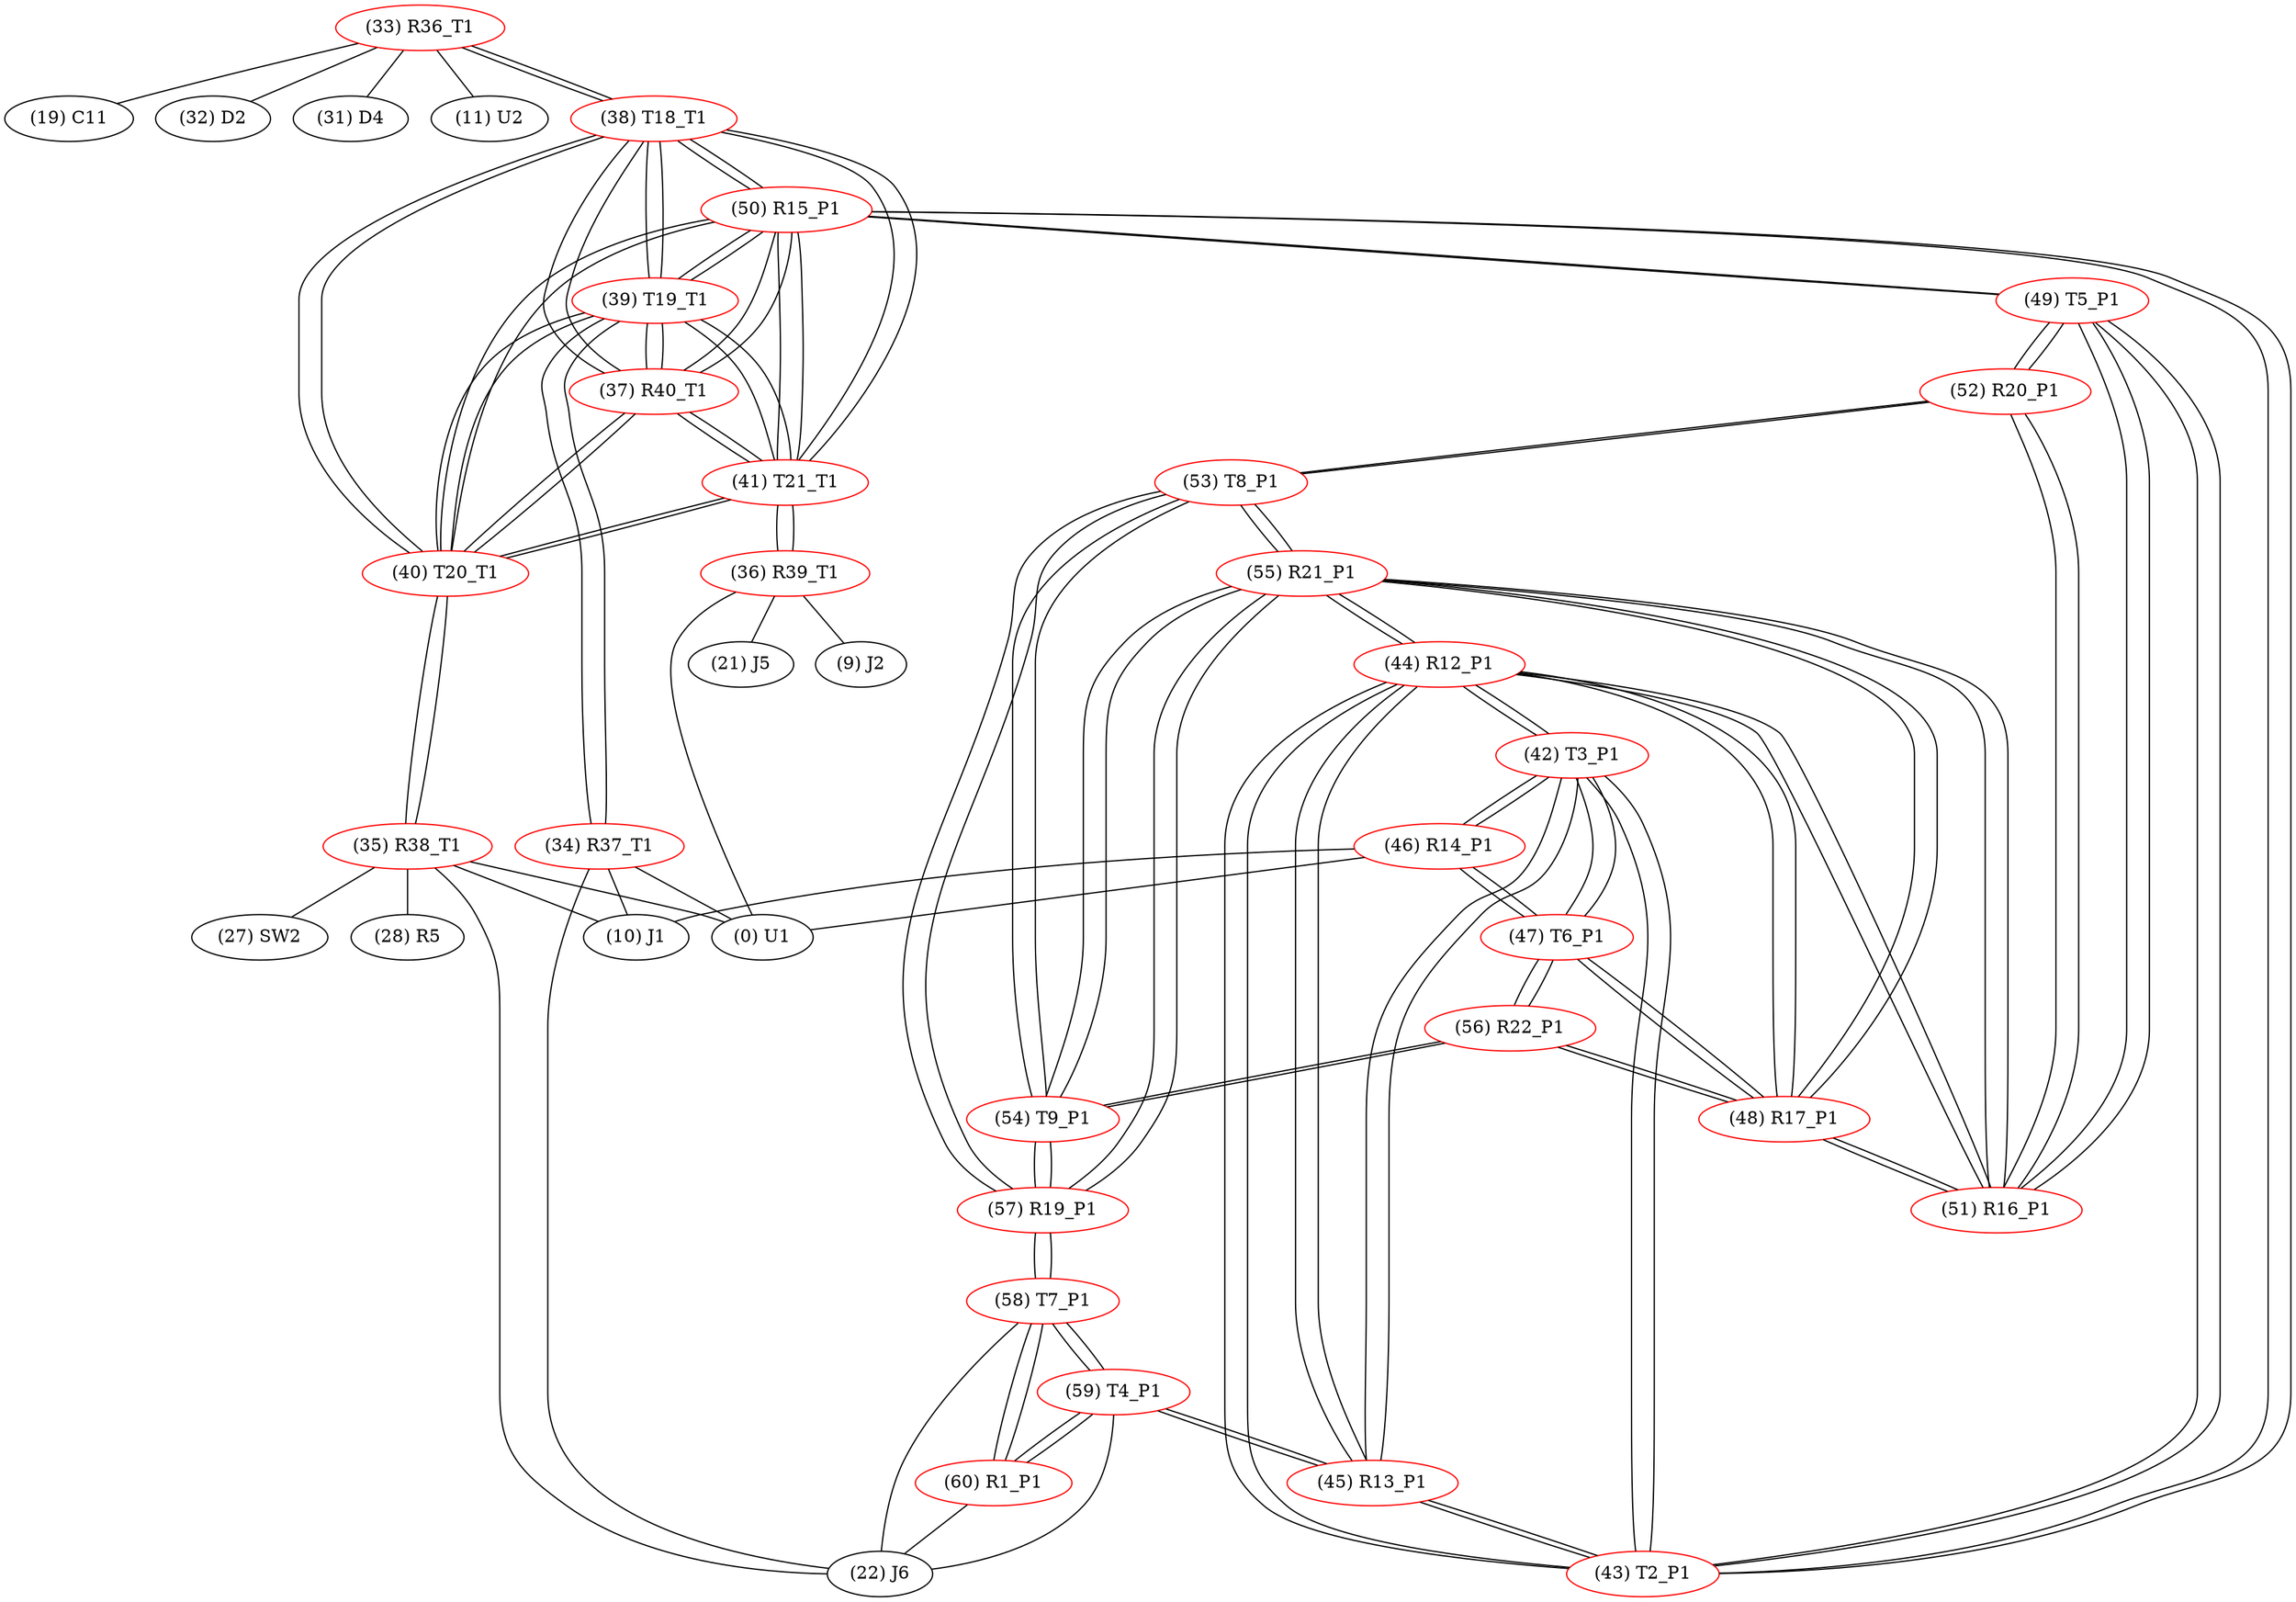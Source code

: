 graph {
	33 [label="(33) R36_T1" color=red]
	19 [label="(19) C11"]
	32 [label="(32) D2"]
	31 [label="(31) D4"]
	11 [label="(11) U2"]
	38 [label="(38) T18_T1"]
	34 [label="(34) R37_T1" color=red]
	0 [label="(0) U1"]
	22 [label="(22) J6"]
	10 [label="(10) J1"]
	39 [label="(39) T19_T1"]
	35 [label="(35) R38_T1" color=red]
	10 [label="(10) J1"]
	28 [label="(28) R5"]
	0 [label="(0) U1"]
	22 [label="(22) J6"]
	27 [label="(27) SW2"]
	40 [label="(40) T20_T1"]
	36 [label="(36) R39_T1" color=red]
	9 [label="(9) J2"]
	21 [label="(21) J5"]
	0 [label="(0) U1"]
	41 [label="(41) T21_T1"]
	37 [label="(37) R40_T1" color=red]
	50 [label="(50) R15_P1"]
	38 [label="(38) T18_T1"]
	41 [label="(41) T21_T1"]
	40 [label="(40) T20_T1"]
	39 [label="(39) T19_T1"]
	38 [label="(38) T18_T1" color=red]
	33 [label="(33) R36_T1"]
	50 [label="(50) R15_P1"]
	41 [label="(41) T21_T1"]
	40 [label="(40) T20_T1"]
	39 [label="(39) T19_T1"]
	37 [label="(37) R40_T1"]
	39 [label="(39) T19_T1" color=red]
	34 [label="(34) R37_T1"]
	50 [label="(50) R15_P1"]
	38 [label="(38) T18_T1"]
	41 [label="(41) T21_T1"]
	40 [label="(40) T20_T1"]
	37 [label="(37) R40_T1"]
	40 [label="(40) T20_T1" color=red]
	35 [label="(35) R38_T1"]
	50 [label="(50) R15_P1"]
	38 [label="(38) T18_T1"]
	41 [label="(41) T21_T1"]
	39 [label="(39) T19_T1"]
	37 [label="(37) R40_T1"]
	41 [label="(41) T21_T1" color=red]
	36 [label="(36) R39_T1"]
	50 [label="(50) R15_P1"]
	38 [label="(38) T18_T1"]
	40 [label="(40) T20_T1"]
	39 [label="(39) T19_T1"]
	37 [label="(37) R40_T1"]
	42 [label="(42) T3_P1" color=red]
	46 [label="(46) R14_P1"]
	47 [label="(47) T6_P1"]
	45 [label="(45) R13_P1"]
	44 [label="(44) R12_P1"]
	43 [label="(43) T2_P1"]
	43 [label="(43) T2_P1" color=red]
	45 [label="(45) R13_P1"]
	42 [label="(42) T3_P1"]
	44 [label="(44) R12_P1"]
	49 [label="(49) T5_P1"]
	50 [label="(50) R15_P1"]
	44 [label="(44) R12_P1" color=red]
	55 [label="(55) R21_P1"]
	51 [label="(51) R16_P1"]
	48 [label="(48) R17_P1"]
	45 [label="(45) R13_P1"]
	42 [label="(42) T3_P1"]
	43 [label="(43) T2_P1"]
	45 [label="(45) R13_P1" color=red]
	59 [label="(59) T4_P1"]
	42 [label="(42) T3_P1"]
	44 [label="(44) R12_P1"]
	43 [label="(43) T2_P1"]
	46 [label="(46) R14_P1" color=red]
	0 [label="(0) U1"]
	10 [label="(10) J1"]
	42 [label="(42) T3_P1"]
	47 [label="(47) T6_P1"]
	47 [label="(47) T6_P1" color=red]
	46 [label="(46) R14_P1"]
	42 [label="(42) T3_P1"]
	56 [label="(56) R22_P1"]
	48 [label="(48) R17_P1"]
	48 [label="(48) R17_P1" color=red]
	55 [label="(55) R21_P1"]
	51 [label="(51) R16_P1"]
	44 [label="(44) R12_P1"]
	56 [label="(56) R22_P1"]
	47 [label="(47) T6_P1"]
	49 [label="(49) T5_P1" color=red]
	43 [label="(43) T2_P1"]
	50 [label="(50) R15_P1"]
	51 [label="(51) R16_P1"]
	52 [label="(52) R20_P1"]
	50 [label="(50) R15_P1" color=red]
	38 [label="(38) T18_T1"]
	41 [label="(41) T21_T1"]
	40 [label="(40) T20_T1"]
	39 [label="(39) T19_T1"]
	37 [label="(37) R40_T1"]
	43 [label="(43) T2_P1"]
	49 [label="(49) T5_P1"]
	51 [label="(51) R16_P1" color=red]
	55 [label="(55) R21_P1"]
	44 [label="(44) R12_P1"]
	48 [label="(48) R17_P1"]
	49 [label="(49) T5_P1"]
	52 [label="(52) R20_P1"]
	52 [label="(52) R20_P1" color=red]
	53 [label="(53) T8_P1"]
	51 [label="(51) R16_P1"]
	49 [label="(49) T5_P1"]
	53 [label="(53) T8_P1" color=red]
	54 [label="(54) T9_P1"]
	55 [label="(55) R21_P1"]
	57 [label="(57) R19_P1"]
	52 [label="(52) R20_P1"]
	54 [label="(54) T9_P1" color=red]
	56 [label="(56) R22_P1"]
	55 [label="(55) R21_P1"]
	53 [label="(53) T8_P1"]
	57 [label="(57) R19_P1"]
	55 [label="(55) R21_P1" color=red]
	51 [label="(51) R16_P1"]
	44 [label="(44) R12_P1"]
	48 [label="(48) R17_P1"]
	54 [label="(54) T9_P1"]
	53 [label="(53) T8_P1"]
	57 [label="(57) R19_P1"]
	56 [label="(56) R22_P1" color=red]
	54 [label="(54) T9_P1"]
	47 [label="(47) T6_P1"]
	48 [label="(48) R17_P1"]
	57 [label="(57) R19_P1" color=red]
	54 [label="(54) T9_P1"]
	55 [label="(55) R21_P1"]
	53 [label="(53) T8_P1"]
	58 [label="(58) T7_P1"]
	58 [label="(58) T7_P1" color=red]
	60 [label="(60) R1_P1"]
	59 [label="(59) T4_P1"]
	22 [label="(22) J6"]
	57 [label="(57) R19_P1"]
	59 [label="(59) T4_P1" color=red]
	45 [label="(45) R13_P1"]
	60 [label="(60) R1_P1"]
	58 [label="(58) T7_P1"]
	22 [label="(22) J6"]
	60 [label="(60) R1_P1" color=red]
	59 [label="(59) T4_P1"]
	58 [label="(58) T7_P1"]
	22 [label="(22) J6"]
	33 -- 19
	33 -- 32
	33 -- 31
	33 -- 11
	33 -- 38
	34 -- 0
	34 -- 22
	34 -- 10
	34 -- 39
	35 -- 10
	35 -- 28
	35 -- 0
	35 -- 22
	35 -- 27
	35 -- 40
	36 -- 9
	36 -- 21
	36 -- 0
	36 -- 41
	37 -- 50
	37 -- 38
	37 -- 41
	37 -- 40
	37 -- 39
	38 -- 33
	38 -- 50
	38 -- 41
	38 -- 40
	38 -- 39
	38 -- 37
	39 -- 34
	39 -- 50
	39 -- 38
	39 -- 41
	39 -- 40
	39 -- 37
	40 -- 35
	40 -- 50
	40 -- 38
	40 -- 41
	40 -- 39
	40 -- 37
	41 -- 36
	41 -- 50
	41 -- 38
	41 -- 40
	41 -- 39
	41 -- 37
	42 -- 46
	42 -- 47
	42 -- 45
	42 -- 44
	42 -- 43
	43 -- 45
	43 -- 42
	43 -- 44
	43 -- 49
	43 -- 50
	44 -- 55
	44 -- 51
	44 -- 48
	44 -- 45
	44 -- 42
	44 -- 43
	45 -- 59
	45 -- 42
	45 -- 44
	45 -- 43
	46 -- 0
	46 -- 10
	46 -- 42
	46 -- 47
	47 -- 46
	47 -- 42
	47 -- 56
	47 -- 48
	48 -- 55
	48 -- 51
	48 -- 44
	48 -- 56
	48 -- 47
	49 -- 43
	49 -- 50
	49 -- 51
	49 -- 52
	50 -- 38
	50 -- 41
	50 -- 40
	50 -- 39
	50 -- 37
	50 -- 43
	50 -- 49
	51 -- 55
	51 -- 44
	51 -- 48
	51 -- 49
	51 -- 52
	52 -- 53
	52 -- 51
	52 -- 49
	53 -- 54
	53 -- 55
	53 -- 57
	53 -- 52
	54 -- 56
	54 -- 55
	54 -- 53
	54 -- 57
	55 -- 51
	55 -- 44
	55 -- 48
	55 -- 54
	55 -- 53
	55 -- 57
	56 -- 54
	56 -- 47
	56 -- 48
	57 -- 54
	57 -- 55
	57 -- 53
	57 -- 58
	58 -- 60
	58 -- 59
	58 -- 22
	58 -- 57
	59 -- 45
	59 -- 60
	59 -- 58
	59 -- 22
	60 -- 59
	60 -- 58
	60 -- 22
}